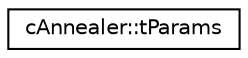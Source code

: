 digraph "Graphical Class Hierarchy"
{
 // LATEX_PDF_SIZE
  edge [fontname="Helvetica",fontsize="10",labelfontname="Helvetica",labelfontsize="10"];
  node [fontname="Helvetica",fontsize="10",shape=record];
  rankdir="LR";
  Node0 [label="cAnnealer::tParams",height=0.2,width=0.4,color="black", fillcolor="white", style="filled",URL="$structc_annealer_1_1t_params.html",tooltip=" "];
}
